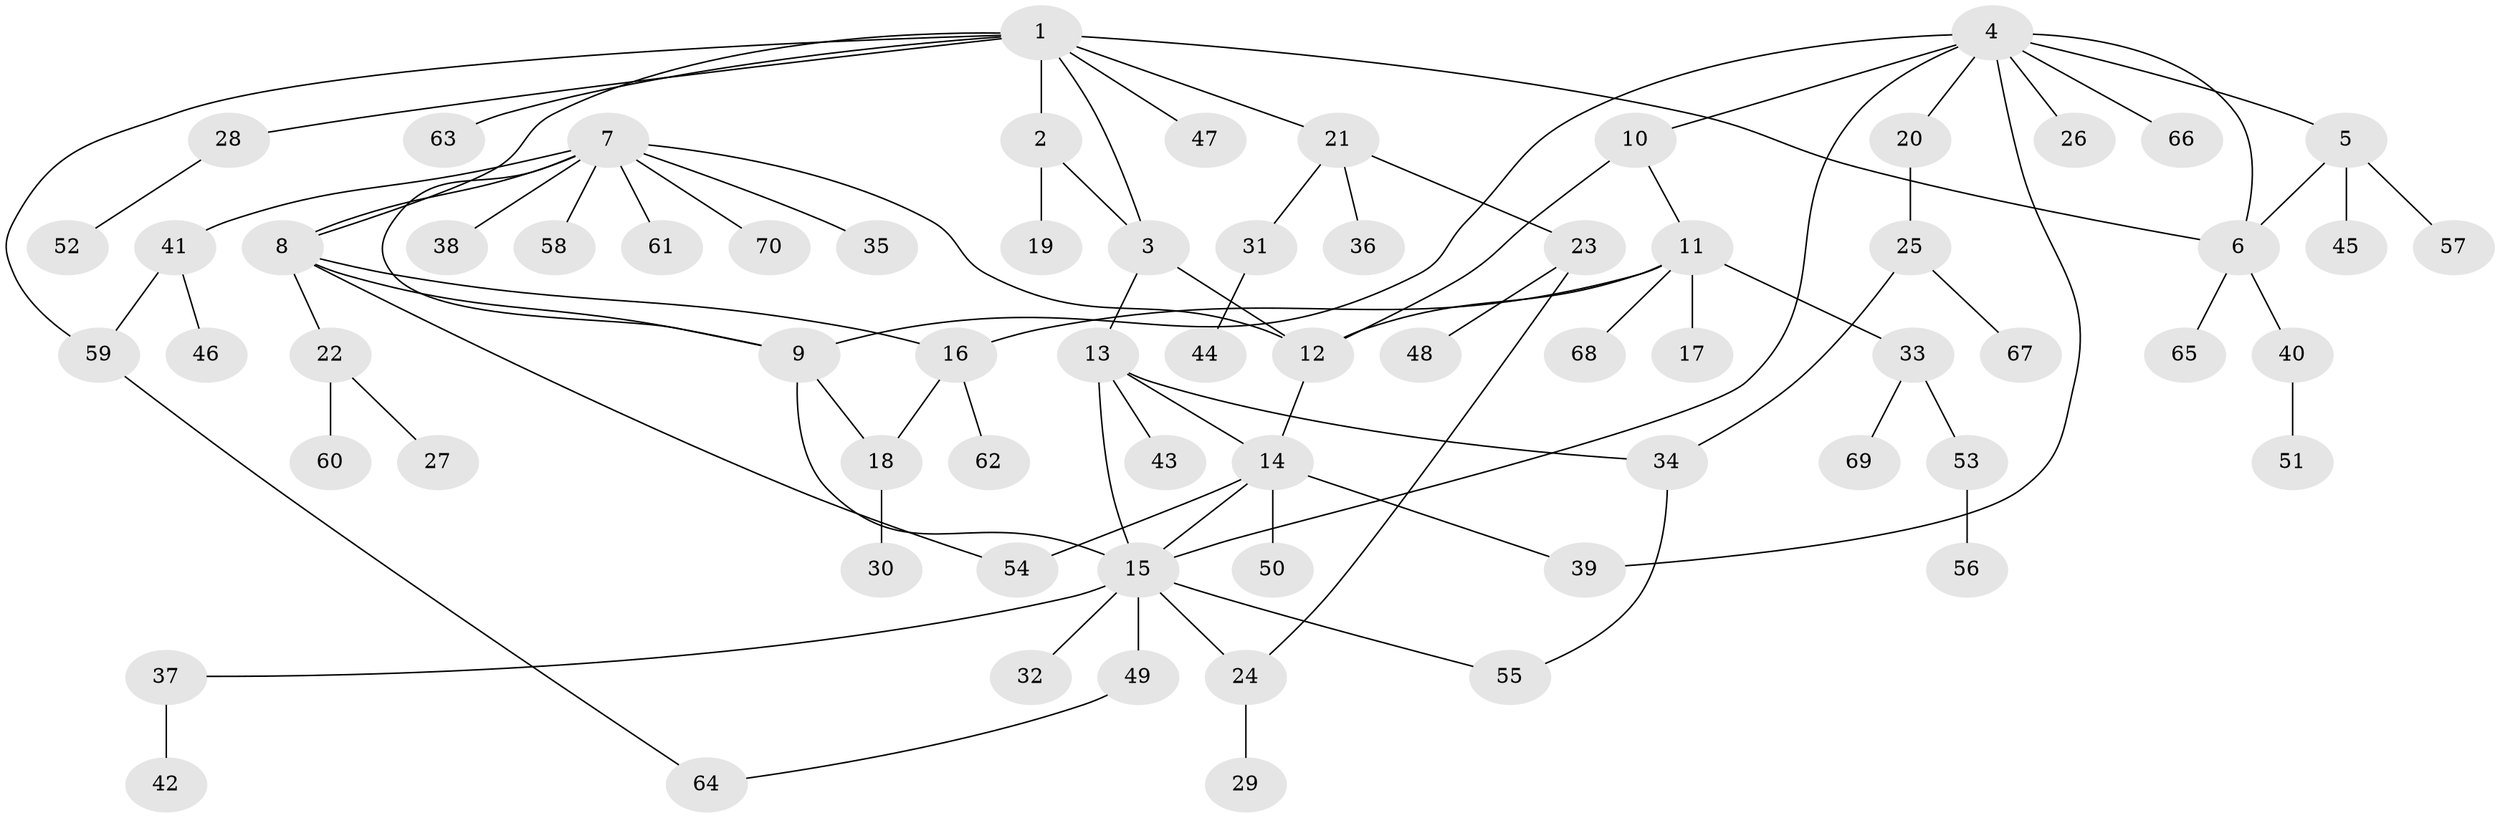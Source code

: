 // Generated by graph-tools (version 1.1) at 2025/37/03/09/25 02:37:33]
// undirected, 70 vertices, 89 edges
graph export_dot {
graph [start="1"]
  node [color=gray90,style=filled];
  1;
  2;
  3;
  4;
  5;
  6;
  7;
  8;
  9;
  10;
  11;
  12;
  13;
  14;
  15;
  16;
  17;
  18;
  19;
  20;
  21;
  22;
  23;
  24;
  25;
  26;
  27;
  28;
  29;
  30;
  31;
  32;
  33;
  34;
  35;
  36;
  37;
  38;
  39;
  40;
  41;
  42;
  43;
  44;
  45;
  46;
  47;
  48;
  49;
  50;
  51;
  52;
  53;
  54;
  55;
  56;
  57;
  58;
  59;
  60;
  61;
  62;
  63;
  64;
  65;
  66;
  67;
  68;
  69;
  70;
  1 -- 2;
  1 -- 3;
  1 -- 6;
  1 -- 8;
  1 -- 21;
  1 -- 28;
  1 -- 47;
  1 -- 59;
  1 -- 63;
  2 -- 3;
  2 -- 19;
  3 -- 12;
  3 -- 13;
  4 -- 5;
  4 -- 6;
  4 -- 9;
  4 -- 10;
  4 -- 15;
  4 -- 20;
  4 -- 26;
  4 -- 39;
  4 -- 66;
  5 -- 6;
  5 -- 45;
  5 -- 57;
  6 -- 40;
  6 -- 65;
  7 -- 8;
  7 -- 9;
  7 -- 12;
  7 -- 35;
  7 -- 38;
  7 -- 41;
  7 -- 58;
  7 -- 61;
  7 -- 70;
  8 -- 9;
  8 -- 16;
  8 -- 22;
  8 -- 54;
  9 -- 15;
  9 -- 18;
  10 -- 11;
  10 -- 12;
  11 -- 12;
  11 -- 16;
  11 -- 17;
  11 -- 33;
  11 -- 68;
  12 -- 14;
  13 -- 14;
  13 -- 15;
  13 -- 34;
  13 -- 43;
  14 -- 15;
  14 -- 39;
  14 -- 50;
  14 -- 54;
  15 -- 24;
  15 -- 32;
  15 -- 37;
  15 -- 49;
  15 -- 55;
  16 -- 18;
  16 -- 62;
  18 -- 30;
  20 -- 25;
  21 -- 23;
  21 -- 31;
  21 -- 36;
  22 -- 27;
  22 -- 60;
  23 -- 24;
  23 -- 48;
  24 -- 29;
  25 -- 34;
  25 -- 67;
  28 -- 52;
  31 -- 44;
  33 -- 53;
  33 -- 69;
  34 -- 55;
  37 -- 42;
  40 -- 51;
  41 -- 46;
  41 -- 59;
  49 -- 64;
  53 -- 56;
  59 -- 64;
}
